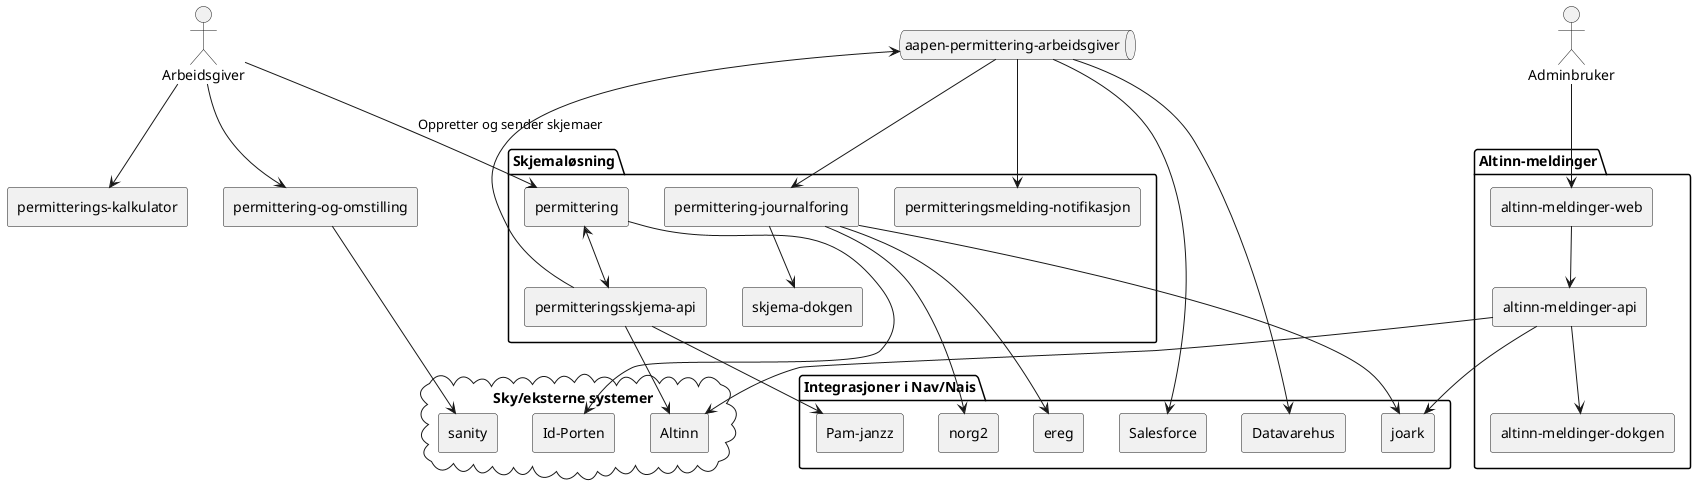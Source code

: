 @startuml
skinparam componentStyle rectangle
package "Skjemaløsning" {
  [permitteringsskjema-api]
  [permittering]
  [permittering-journalforing]
  [permitteringsmelding-notifikasjon]
  [skjema-dokgen]
}

package "Altinn-meldinger" {
  [altinn-meldinger-web]
  [altinn-meldinger-api]
  [altinn-meldinger-dokgen]
}

[permitterings-kalkulator]

[permittering-og-omstilling]

queue "aapen-permittering-arbeidsgiver"

cloud "Sky/eksterne systemer" {
  [Id-Porten]
  [sanity]
  [Altinn]
}

package "Integrasjoner i Nav/Nais" {
  [Pam-janzz]
  [Salesforce]
  [Datavarehus]
  [joark]
  [norg2]
  [ereg]
}

actor Arbeidsgiver
actor Adminbruker

Arbeidsgiver --> [permittering] : Oppretter og sender skjemaer
[permittering] <--> [permitteringsskjema-api]
[Id-Porten] <-- [permittering]
[permitteringsskjema-api] --> [aapen-permittering-arbeidsgiver]
[permitteringsskjema-api] --> [Pam-janzz]
[permitteringsskjema-api] --> [Altinn]
[aapen-permittering-arbeidsgiver] --> [permittering-journalforing]
[aapen-permittering-arbeidsgiver] --> [permitteringsmelding-notifikasjon]
[aapen-permittering-arbeidsgiver] --> [Salesforce]
[aapen-permittering-arbeidsgiver] --> [Datavarehus]
[permittering-journalforing] --> [skjema-dokgen]
[permittering-journalforing] --> [joark]
[permittering-journalforing] --> [norg2]
[permittering-journalforing] --> [ereg]

Adminbruker --> [altinn-meldinger-web]
[altinn-meldinger-web] --> [altinn-meldinger-api]
[altinn-meldinger-api] --> [altinn-meldinger-dokgen]
[altinn-meldinger-api] --> [Altinn]
[altinn-meldinger-api] --> [joark]

Arbeidsgiver --> [permitterings-kalkulator]
Arbeidsgiver --> [permittering-og-omstilling]
[permittering-og-omstilling] --> [sanity]

@enduml